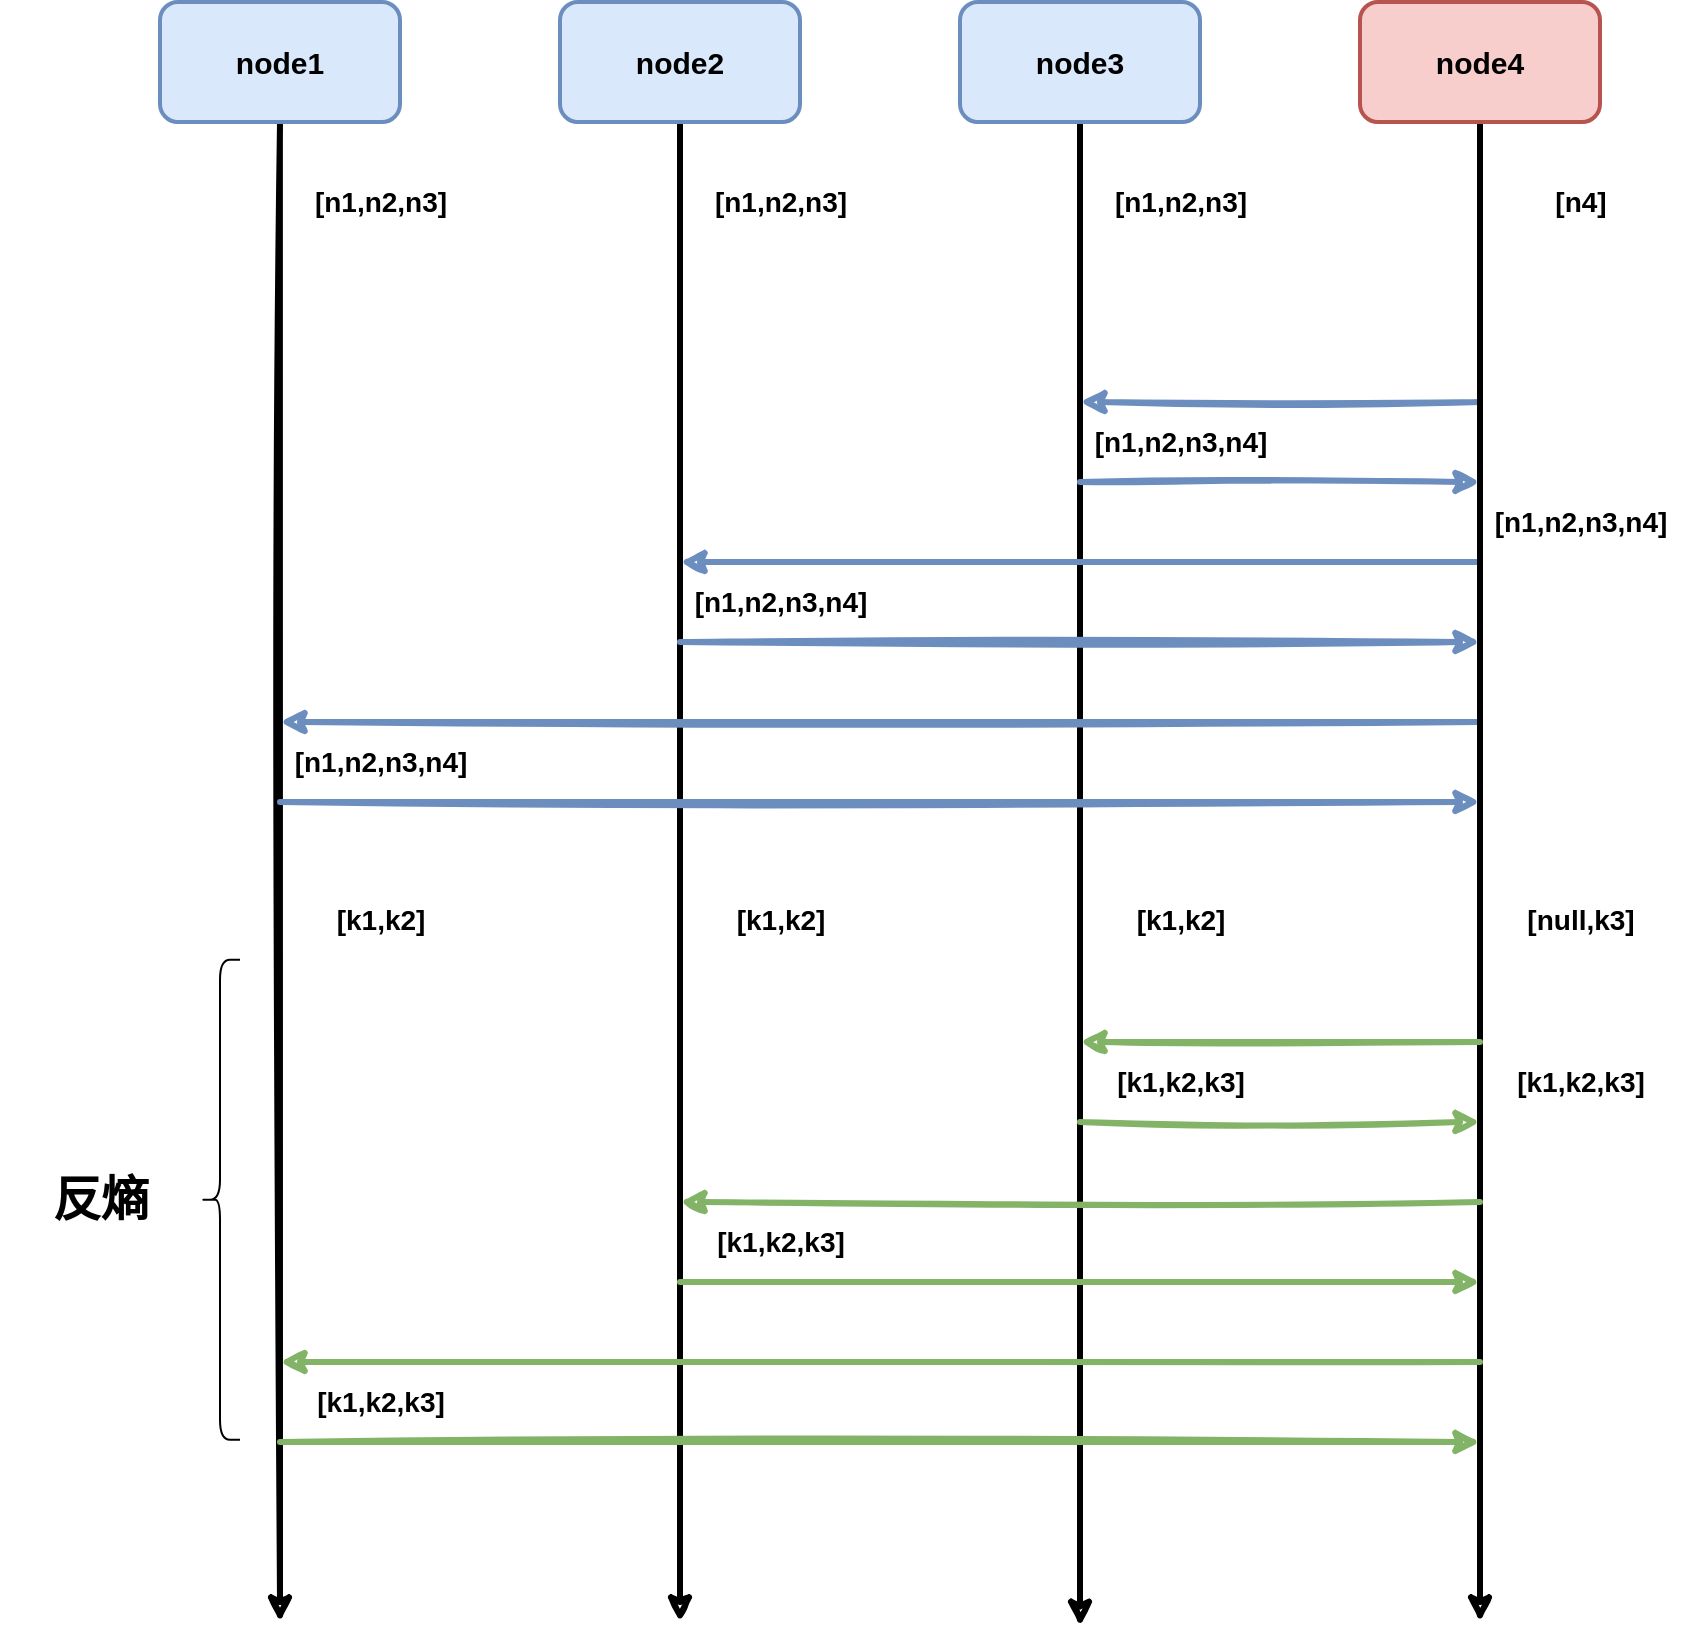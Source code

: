<mxfile version="20.6.0" type="github">
  <diagram id="z30JZU3A5XoBl58_Tvaa" name="第 1 页">
    <mxGraphModel dx="1720" dy="971" grid="1" gridSize="10" guides="1" tooltips="1" connect="1" arrows="1" fold="1" page="1" pageScale="1" pageWidth="827" pageHeight="1169" math="0" shadow="0">
      <root>
        <mxCell id="0" />
        <mxCell id="1" parent="0" />
        <mxCell id="FDp3PBLIFGh2WiZWhGbb-116" style="edgeStyle=none;rounded=0;sketch=1;orthogonalLoop=1;jettySize=auto;html=1;strokeColor=default;strokeWidth=3;" edge="1" parent="1" source="FDp3PBLIFGh2WiZWhGbb-56">
          <mxGeometry relative="1" as="geometry">
            <mxPoint x="820" y="1050" as="targetPoint" />
          </mxGeometry>
        </mxCell>
        <mxCell id="FDp3PBLIFGh2WiZWhGbb-56" value="node1" style="rounded=1;whiteSpace=wrap;html=1;strokeWidth=2;fillWeight=4;hachureGap=8;hachureAngle=45;fillColor=#dae8fc;sketch=0;strokeColor=#6c8ebf;fontSize=15;fontStyle=1" vertex="1" parent="1">
          <mxGeometry x="760" y="240" width="120" height="60" as="geometry" />
        </mxCell>
        <mxCell id="FDp3PBLIFGh2WiZWhGbb-118" style="edgeStyle=none;rounded=0;sketch=1;orthogonalLoop=1;jettySize=auto;html=1;strokeColor=default;strokeWidth=3;" edge="1" parent="1" source="FDp3PBLIFGh2WiZWhGbb-58">
          <mxGeometry relative="1" as="geometry">
            <mxPoint x="1020" y="1050" as="targetPoint" />
          </mxGeometry>
        </mxCell>
        <mxCell id="FDp3PBLIFGh2WiZWhGbb-58" value="node2" style="rounded=1;whiteSpace=wrap;html=1;strokeWidth=2;fillWeight=4;hachureGap=8;hachureAngle=45;fillColor=#dae8fc;sketch=0;strokeColor=#6c8ebf;fontSize=15;fontStyle=1" vertex="1" parent="1">
          <mxGeometry x="960" y="240" width="120" height="60" as="geometry" />
        </mxCell>
        <mxCell id="FDp3PBLIFGh2WiZWhGbb-119" style="edgeStyle=none;rounded=0;sketch=1;orthogonalLoop=1;jettySize=auto;html=1;strokeColor=default;strokeWidth=3;" edge="1" parent="1" source="FDp3PBLIFGh2WiZWhGbb-60">
          <mxGeometry relative="1" as="geometry">
            <mxPoint x="1220" y="1052.222" as="targetPoint" />
          </mxGeometry>
        </mxCell>
        <mxCell id="FDp3PBLIFGh2WiZWhGbb-60" value="node3" style="rounded=1;whiteSpace=wrap;html=1;strokeWidth=2;fillWeight=4;hachureGap=8;hachureAngle=45;fillColor=#dae8fc;sketch=0;strokeColor=#6c8ebf;fontSize=15;fontStyle=1" vertex="1" parent="1">
          <mxGeometry x="1160" y="240" width="120" height="60" as="geometry" />
        </mxCell>
        <mxCell id="FDp3PBLIFGh2WiZWhGbb-64" value="[n1,n2,n3]" style="text;strokeColor=none;fillColor=none;html=1;fontSize=14;fontStyle=1;verticalAlign=middle;align=center;sketch=0;" vertex="1" parent="1">
          <mxGeometry x="820" y="320" width="100" height="40" as="geometry" />
        </mxCell>
        <mxCell id="FDp3PBLIFGh2WiZWhGbb-68" value="" style="endArrow=classic;html=1;rounded=0;sketch=1;strokeWidth=3;fontSize=15;fillColor=#dae8fc;strokeColor=#6c8ebf;" edge="1" parent="1">
          <mxGeometry width="50" height="50" relative="1" as="geometry">
            <mxPoint x="820" y="640" as="sourcePoint" />
            <mxPoint x="1420" y="640" as="targetPoint" />
            <Array as="points" />
          </mxGeometry>
        </mxCell>
        <mxCell id="FDp3PBLIFGh2WiZWhGbb-74" value="" style="endArrow=classic;html=1;rounded=0;sketch=1;strokeWidth=3;fontSize=15;fillColor=#dae8fc;strokeColor=#6c8ebf;" edge="1" parent="1">
          <mxGeometry width="50" height="50" relative="1" as="geometry">
            <mxPoint x="1420" y="600" as="sourcePoint" />
            <mxPoint x="820" y="600" as="targetPoint" />
          </mxGeometry>
        </mxCell>
        <mxCell id="FDp3PBLIFGh2WiZWhGbb-82" value="" style="endArrow=classic;html=1;rounded=0;sketch=1;strokeWidth=3;fontSize=14;fillColor=#dae8fc;strokeColor=#6c8ebf;" edge="1" parent="1">
          <mxGeometry width="50" height="50" relative="1" as="geometry">
            <mxPoint x="1220" y="480.0" as="sourcePoint" />
            <mxPoint x="1420" y="480.0" as="targetPoint" />
          </mxGeometry>
        </mxCell>
        <mxCell id="FDp3PBLIFGh2WiZWhGbb-83" value="" style="endArrow=classic;html=1;rounded=0;sketch=1;strokeWidth=3;fontSize=15;fillColor=#dae8fc;strokeColor=#6c8ebf;" edge="1" parent="1">
          <mxGeometry width="50" height="50" relative="1" as="geometry">
            <mxPoint x="1420" y="440.0" as="sourcePoint" />
            <mxPoint x="1220" y="440.0" as="targetPoint" />
          </mxGeometry>
        </mxCell>
        <mxCell id="FDp3PBLIFGh2WiZWhGbb-87" value="" style="endArrow=classic;html=1;rounded=0;sketch=1;strokeWidth=3;fontSize=14;fillColor=#dae8fc;strokeColor=#6c8ebf;" edge="1" parent="1">
          <mxGeometry width="50" height="50" relative="1" as="geometry">
            <mxPoint x="1020" y="560.0" as="sourcePoint" />
            <mxPoint x="1420" y="560" as="targetPoint" />
          </mxGeometry>
        </mxCell>
        <mxCell id="FDp3PBLIFGh2WiZWhGbb-88" value="" style="endArrow=classic;html=1;rounded=0;sketch=1;strokeWidth=3;fontSize=15;exitX=0;exitY=1;exitDx=0;exitDy=0;fillColor=#dae8fc;strokeColor=#6c8ebf;" edge="1" parent="1" source="FDp3PBLIFGh2WiZWhGbb-113">
          <mxGeometry width="50" height="50" relative="1" as="geometry">
            <mxPoint x="1220" y="520.0" as="sourcePoint" />
            <mxPoint x="1020" y="520.0" as="targetPoint" />
          </mxGeometry>
        </mxCell>
        <mxCell id="FDp3PBLIFGh2WiZWhGbb-120" style="edgeStyle=none;rounded=0;sketch=1;orthogonalLoop=1;jettySize=auto;html=1;strokeColor=default;strokeWidth=3;" edge="1" parent="1" source="FDp3PBLIFGh2WiZWhGbb-105">
          <mxGeometry relative="1" as="geometry">
            <mxPoint x="1420" y="1050" as="targetPoint" />
          </mxGeometry>
        </mxCell>
        <mxCell id="FDp3PBLIFGh2WiZWhGbb-105" value="node4" style="rounded=1;whiteSpace=wrap;html=1;strokeWidth=2;fillWeight=4;hachureGap=8;hachureAngle=45;fillColor=#f8cecc;sketch=0;strokeColor=#b85450;fontSize=15;fontStyle=1" vertex="1" parent="1">
          <mxGeometry x="1360" y="240" width="120" height="60" as="geometry" />
        </mxCell>
        <mxCell id="FDp3PBLIFGh2WiZWhGbb-107" value="[n1,n2,n3]" style="text;strokeColor=none;fillColor=none;html=1;fontSize=14;fontStyle=1;verticalAlign=middle;align=center;sketch=0;" vertex="1" parent="1">
          <mxGeometry x="1020" y="320" width="100" height="40" as="geometry" />
        </mxCell>
        <mxCell id="FDp3PBLIFGh2WiZWhGbb-108" value="[n1,n2,n3]" style="text;strokeColor=none;fillColor=none;html=1;fontSize=14;fontStyle=1;verticalAlign=middle;align=center;sketch=0;" vertex="1" parent="1">
          <mxGeometry x="1220" y="320" width="100" height="40" as="geometry" />
        </mxCell>
        <mxCell id="FDp3PBLIFGh2WiZWhGbb-109" value="[n4]" style="text;strokeColor=none;fillColor=none;html=1;fontSize=14;fontStyle=1;verticalAlign=middle;align=center;sketch=0;" vertex="1" parent="1">
          <mxGeometry x="1420" y="320" width="100" height="40" as="geometry" />
        </mxCell>
        <mxCell id="FDp3PBLIFGh2WiZWhGbb-112" value="[n1,n2,n3,n4]" style="text;strokeColor=none;fillColor=none;html=1;fontSize=14;fontStyle=1;verticalAlign=middle;align=center;sketch=0;" vertex="1" parent="1">
          <mxGeometry x="1220" y="440" width="100" height="40" as="geometry" />
        </mxCell>
        <mxCell id="FDp3PBLIFGh2WiZWhGbb-113" value="[n1,n2,n3,n4]" style="text;strokeColor=none;fillColor=none;html=1;fontSize=14;fontStyle=1;verticalAlign=middle;align=center;sketch=0;" vertex="1" parent="1">
          <mxGeometry x="1420" y="480" width="100" height="40" as="geometry" />
        </mxCell>
        <mxCell id="FDp3PBLIFGh2WiZWhGbb-114" value="[n1,n2,n3,n4]" style="text;strokeColor=none;fillColor=none;html=1;fontSize=14;fontStyle=1;verticalAlign=middle;align=center;sketch=0;" vertex="1" parent="1">
          <mxGeometry x="1020" y="520" width="100" height="40" as="geometry" />
        </mxCell>
        <mxCell id="FDp3PBLIFGh2WiZWhGbb-115" value="[n1,n2,n3,n4]" style="text;strokeColor=none;fillColor=none;html=1;fontSize=14;fontStyle=1;verticalAlign=middle;align=center;sketch=0;" vertex="1" parent="1">
          <mxGeometry x="820" y="600" width="100" height="40" as="geometry" />
        </mxCell>
        <mxCell id="FDp3PBLIFGh2WiZWhGbb-117" style="edgeStyle=none;rounded=0;sketch=1;orthogonalLoop=1;jettySize=auto;html=1;exitX=0.5;exitY=1;exitDx=0;exitDy=0;strokeColor=default;strokeWidth=3;" edge="1" parent="1" source="FDp3PBLIFGh2WiZWhGbb-107" target="FDp3PBLIFGh2WiZWhGbb-107">
          <mxGeometry relative="1" as="geometry" />
        </mxCell>
        <mxCell id="FDp3PBLIFGh2WiZWhGbb-121" value="" style="endArrow=classic;html=1;rounded=0;sketch=1;strokeWidth=3;fontSize=15;fillColor=#d5e8d4;strokeColor=#82b366;" edge="1" parent="1">
          <mxGeometry width="50" height="50" relative="1" as="geometry">
            <mxPoint x="820" y="960" as="sourcePoint" />
            <mxPoint x="1420" y="960" as="targetPoint" />
            <Array as="points" />
          </mxGeometry>
        </mxCell>
        <mxCell id="FDp3PBLIFGh2WiZWhGbb-122" value="" style="endArrow=classic;html=1;rounded=0;sketch=1;strokeWidth=3;fontSize=15;fillColor=#d5e8d4;strokeColor=#82b366;" edge="1" parent="1">
          <mxGeometry width="50" height="50" relative="1" as="geometry">
            <mxPoint x="1420" y="920" as="sourcePoint" />
            <mxPoint x="820" y="920" as="targetPoint" />
          </mxGeometry>
        </mxCell>
        <mxCell id="FDp3PBLIFGh2WiZWhGbb-123" value="" style="endArrow=classic;html=1;rounded=0;sketch=1;strokeWidth=3;fontSize=14;fillColor=#d5e8d4;strokeColor=#82b366;" edge="1" parent="1">
          <mxGeometry width="50" height="50" relative="1" as="geometry">
            <mxPoint x="1220" y="800.0" as="sourcePoint" />
            <mxPoint x="1420" y="800.0" as="targetPoint" />
          </mxGeometry>
        </mxCell>
        <mxCell id="FDp3PBLIFGh2WiZWhGbb-124" value="" style="endArrow=classic;html=1;rounded=0;sketch=1;strokeWidth=3;fontSize=15;fillColor=#d5e8d4;strokeColor=#82b366;" edge="1" parent="1">
          <mxGeometry width="50" height="50" relative="1" as="geometry">
            <mxPoint x="1420" y="760.0" as="sourcePoint" />
            <mxPoint x="1220" y="760.0" as="targetPoint" />
          </mxGeometry>
        </mxCell>
        <mxCell id="FDp3PBLIFGh2WiZWhGbb-125" value="" style="endArrow=classic;html=1;rounded=0;sketch=1;strokeWidth=3;fontSize=14;fillColor=#d5e8d4;strokeColor=#82b366;" edge="1" parent="1">
          <mxGeometry width="50" height="50" relative="1" as="geometry">
            <mxPoint x="1020" y="880.0" as="sourcePoint" />
            <mxPoint x="1420" y="880" as="targetPoint" />
          </mxGeometry>
        </mxCell>
        <mxCell id="FDp3PBLIFGh2WiZWhGbb-126" value="" style="endArrow=classic;html=1;rounded=0;sketch=1;strokeWidth=3;fontSize=15;exitX=0;exitY=1;exitDx=0;exitDy=0;fillColor=#d5e8d4;strokeColor=#82b366;" edge="1" parent="1">
          <mxGeometry width="50" height="50" relative="1" as="geometry">
            <mxPoint x="1420" y="840" as="sourcePoint" />
            <mxPoint x="1020" y="840.0" as="targetPoint" />
          </mxGeometry>
        </mxCell>
        <mxCell id="FDp3PBLIFGh2WiZWhGbb-132" value="[k1,k2]" style="text;strokeColor=none;fillColor=none;html=1;fontSize=14;fontStyle=1;verticalAlign=middle;align=center;sketch=0;" vertex="1" parent="1">
          <mxGeometry x="820" y="678.89" width="100" height="40" as="geometry" />
        </mxCell>
        <mxCell id="FDp3PBLIFGh2WiZWhGbb-135" value="[null,k3]" style="text;strokeColor=none;fillColor=none;html=1;fontSize=14;fontStyle=1;verticalAlign=middle;align=center;sketch=0;" vertex="1" parent="1">
          <mxGeometry x="1420" y="678.89" width="100" height="40" as="geometry" />
        </mxCell>
        <mxCell id="FDp3PBLIFGh2WiZWhGbb-136" style="edgeStyle=none;rounded=0;sketch=1;orthogonalLoop=1;jettySize=auto;html=1;exitX=0.5;exitY=1;exitDx=0;exitDy=0;strokeColor=#82b366;strokeWidth=3;fillColor=#d5e8d4;" edge="1" parent="1">
          <mxGeometry relative="1" as="geometry">
            <mxPoint x="1070" y="758.89" as="sourcePoint" />
            <mxPoint x="1070" y="758.89" as="targetPoint" />
          </mxGeometry>
        </mxCell>
        <mxCell id="FDp3PBLIFGh2WiZWhGbb-137" value="[k1,k2]" style="text;strokeColor=none;fillColor=none;html=1;fontSize=14;fontStyle=1;verticalAlign=middle;align=center;sketch=0;" vertex="1" parent="1">
          <mxGeometry x="1020" y="678.89" width="100" height="40" as="geometry" />
        </mxCell>
        <mxCell id="FDp3PBLIFGh2WiZWhGbb-138" value="[k1,k2]" style="text;strokeColor=none;fillColor=none;html=1;fontSize=14;fontStyle=1;verticalAlign=middle;align=center;sketch=0;" vertex="1" parent="1">
          <mxGeometry x="1220" y="678.89" width="100" height="40" as="geometry" />
        </mxCell>
        <mxCell id="FDp3PBLIFGh2WiZWhGbb-139" value="[k1,k2,k3]" style="text;strokeColor=none;fillColor=none;html=1;fontSize=14;fontStyle=1;verticalAlign=middle;align=center;sketch=0;" vertex="1" parent="1">
          <mxGeometry x="1420" y="760" width="100" height="40" as="geometry" />
        </mxCell>
        <mxCell id="FDp3PBLIFGh2WiZWhGbb-140" value="[k1,k2,k3]" style="text;html=1;fontSize=14;fontStyle=1;verticalAlign=middle;align=center;sketch=0;" vertex="1" parent="1">
          <mxGeometry x="1220" y="760" width="100" height="40" as="geometry" />
        </mxCell>
        <mxCell id="FDp3PBLIFGh2WiZWhGbb-141" value="[k1,k2,k3]" style="text;html=1;fontSize=14;fontStyle=1;verticalAlign=middle;align=center;sketch=0;" vertex="1" parent="1">
          <mxGeometry x="1020" y="840" width="100" height="40" as="geometry" />
        </mxCell>
        <mxCell id="FDp3PBLIFGh2WiZWhGbb-142" value="[k1,k2,k3]" style="text;html=1;fontSize=14;fontStyle=1;verticalAlign=middle;align=center;sketch=0;" vertex="1" parent="1">
          <mxGeometry x="820" y="920" width="100" height="40" as="geometry" />
        </mxCell>
        <mxCell id="FDp3PBLIFGh2WiZWhGbb-143" value="" style="shape=curlyBracket;whiteSpace=wrap;html=1;rounded=1;labelPosition=left;verticalLabelPosition=middle;align=right;verticalAlign=middle;sketch=0;fontSize=14;" vertex="1" parent="1">
          <mxGeometry x="780" y="718.89" width="20" height="240" as="geometry" />
        </mxCell>
        <mxCell id="FDp3PBLIFGh2WiZWhGbb-144" value="反熵" style="text;strokeColor=none;fillColor=none;html=1;fontSize=24;fontStyle=1;verticalAlign=middle;align=center;sketch=0;" vertex="1" parent="1">
          <mxGeometry x="680" y="818.89" width="100" height="40" as="geometry" />
        </mxCell>
      </root>
    </mxGraphModel>
  </diagram>
</mxfile>
